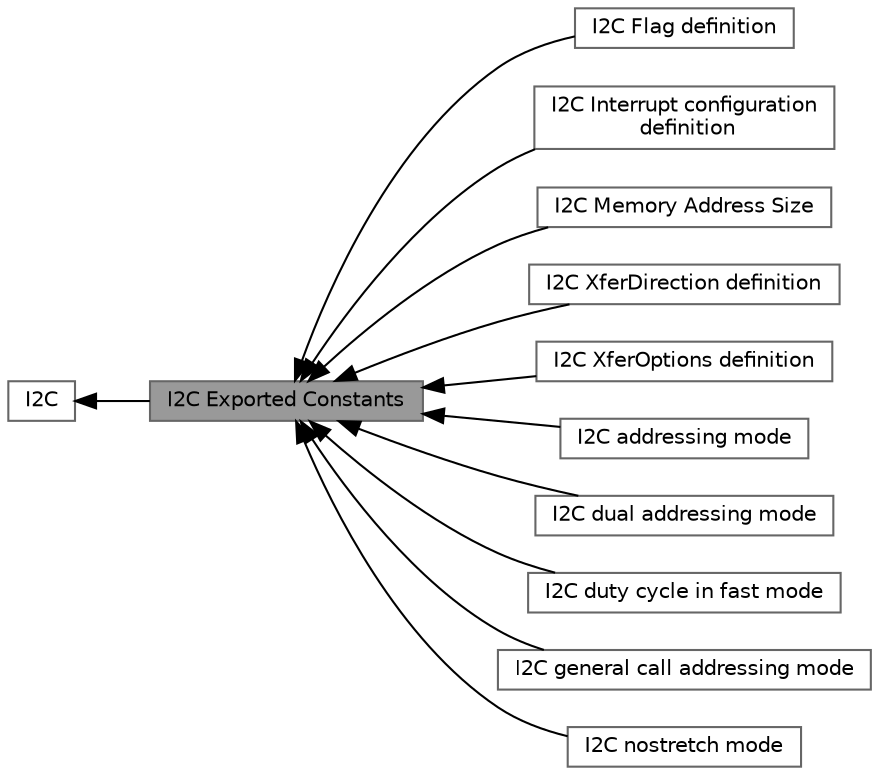 digraph "I2C Exported Constants"
{
 // LATEX_PDF_SIZE
  bgcolor="transparent";
  edge [fontname=Helvetica,fontsize=10,labelfontname=Helvetica,labelfontsize=10];
  node [fontname=Helvetica,fontsize=10,shape=box,height=0.2,width=0.4];
  rankdir=LR;
  Node2 [id="Node000002",label="I2C",height=0.2,width=0.4,color="grey40", fillcolor="white", style="filled",URL="$group__I2C.html",tooltip="I2C HAL module driver."];
  Node1 [id="Node000001",label="I2C Exported Constants",height=0.2,width=0.4,color="gray40", fillcolor="grey60", style="filled", fontcolor="black",tooltip=" "];
  Node12 [id="Node000012",label="I2C Flag definition",height=0.2,width=0.4,color="grey40", fillcolor="white", style="filled",URL="$group__I2C__Flag__definition.html",tooltip=" "];
  Node11 [id="Node000011",label="I2C Interrupt configuration\l definition",height=0.2,width=0.4,color="grey40", fillcolor="white", style="filled",URL="$group__I2C__Interrupt__configuration__definition.html",tooltip="I2C Interrupt definition Elements values convention: 0xXXXXXXXX."];
  Node8 [id="Node000008",label="I2C Memory Address Size",height=0.2,width=0.4,color="grey40", fillcolor="white", style="filled",URL="$group__I2C__Memory__Address__Size.html",tooltip=" "];
  Node9 [id="Node000009",label="I2C XferDirection definition",height=0.2,width=0.4,color="grey40", fillcolor="white", style="filled",URL="$group__I2C__XferDirection__definition.html",tooltip=" "];
  Node10 [id="Node000010",label="I2C XferOptions definition",height=0.2,width=0.4,color="grey40", fillcolor="white", style="filled",URL="$group__I2C__XferOptions__definition.html",tooltip=" "];
  Node4 [id="Node000004",label="I2C addressing mode",height=0.2,width=0.4,color="grey40", fillcolor="white", style="filled",URL="$group__I2C__addressing__mode.html",tooltip=" "];
  Node5 [id="Node000005",label="I2C dual addressing mode",height=0.2,width=0.4,color="grey40", fillcolor="white", style="filled",URL="$group__I2C__dual__addressing__mode.html",tooltip=" "];
  Node3 [id="Node000003",label="I2C duty cycle in fast mode",height=0.2,width=0.4,color="grey40", fillcolor="white", style="filled",URL="$group__I2C__duty__cycle__in__fast__mode.html",tooltip=" "];
  Node6 [id="Node000006",label="I2C general call addressing mode",height=0.2,width=0.4,color="grey40", fillcolor="white", style="filled",URL="$group__I2C__general__call__addressing__mode.html",tooltip=" "];
  Node7 [id="Node000007",label="I2C nostretch mode",height=0.2,width=0.4,color="grey40", fillcolor="white", style="filled",URL="$group__I2C__nostretch__mode.html",tooltip=" "];
  Node2->Node1 [shape=plaintext, dir="back", style="solid"];
  Node1->Node3 [shape=plaintext, dir="back", style="solid"];
  Node1->Node4 [shape=plaintext, dir="back", style="solid"];
  Node1->Node5 [shape=plaintext, dir="back", style="solid"];
  Node1->Node6 [shape=plaintext, dir="back", style="solid"];
  Node1->Node7 [shape=plaintext, dir="back", style="solid"];
  Node1->Node8 [shape=plaintext, dir="back", style="solid"];
  Node1->Node9 [shape=plaintext, dir="back", style="solid"];
  Node1->Node10 [shape=plaintext, dir="back", style="solid"];
  Node1->Node11 [shape=plaintext, dir="back", style="solid"];
  Node1->Node12 [shape=plaintext, dir="back", style="solid"];
}
